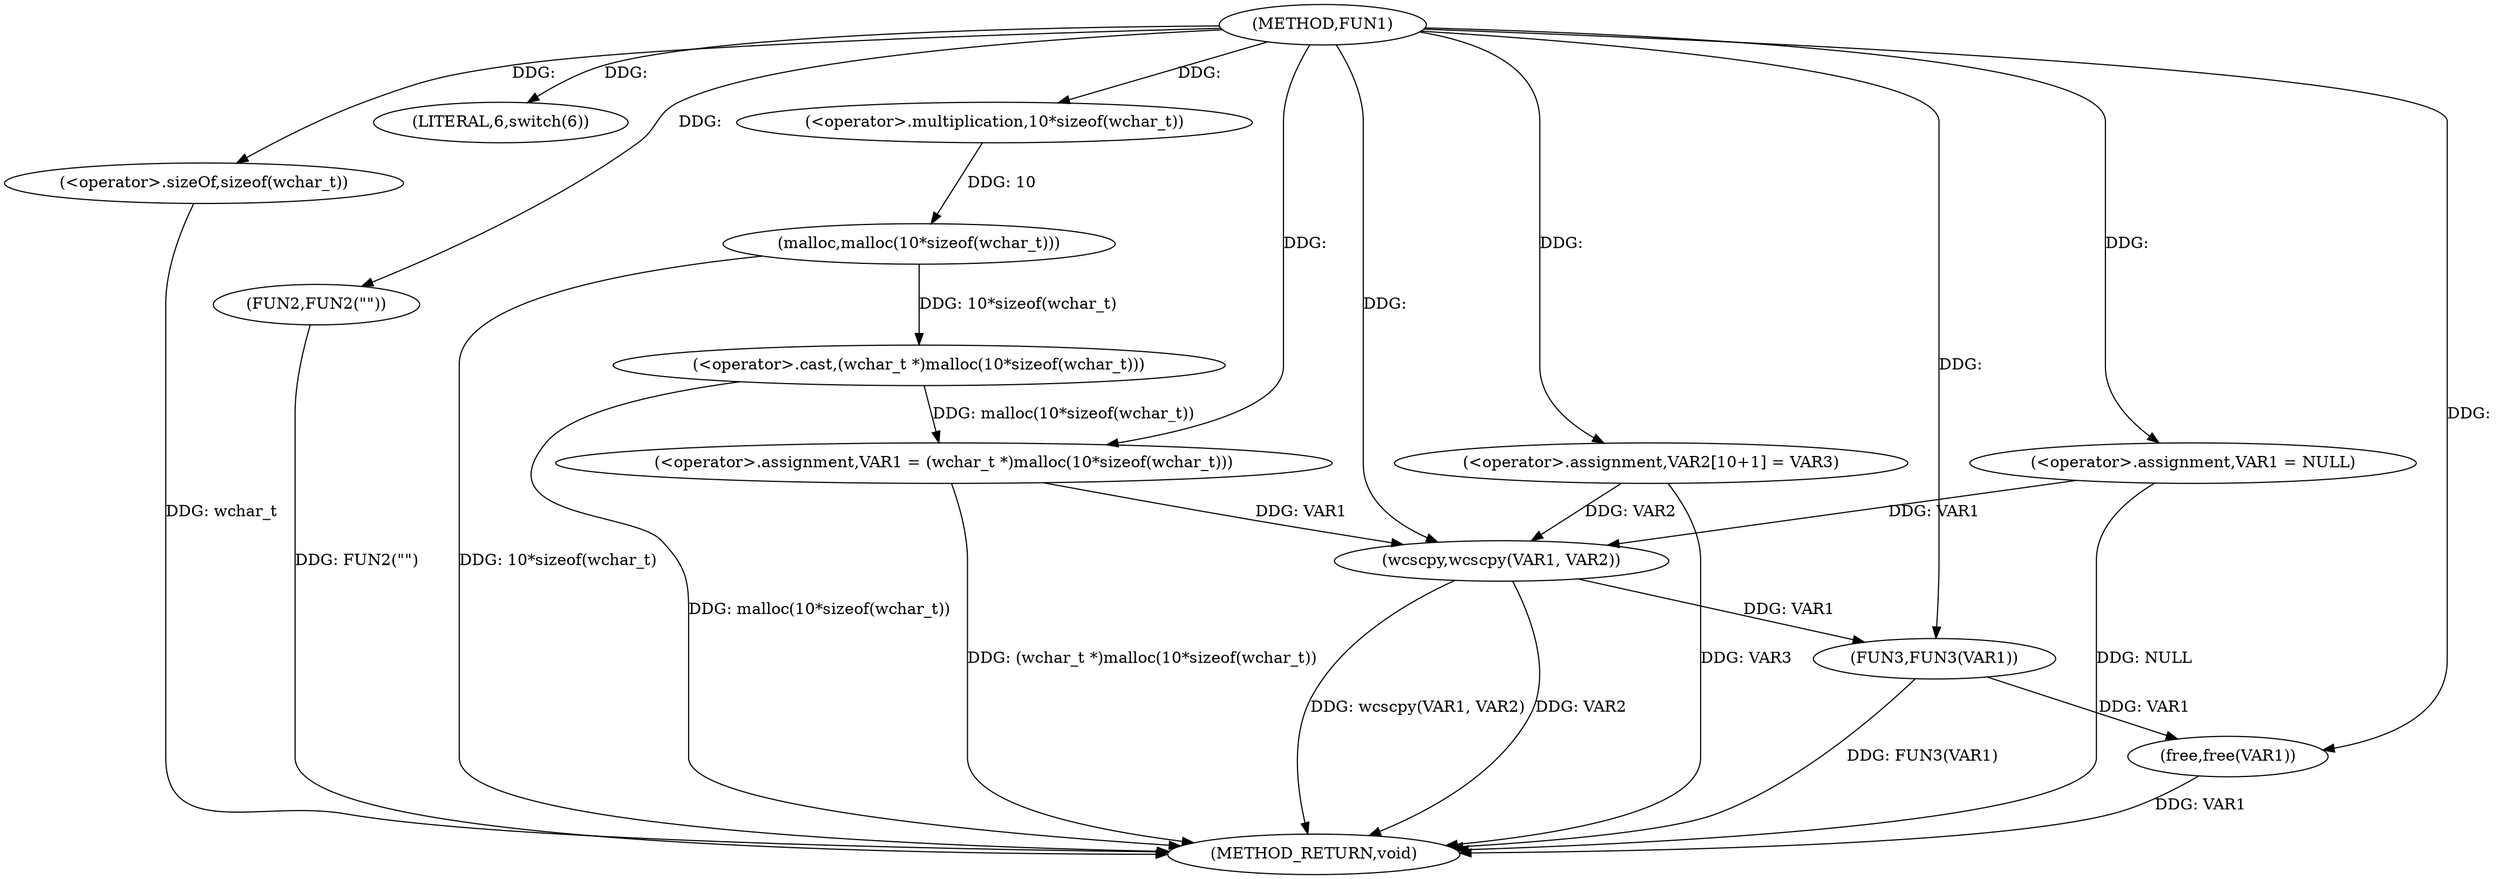 digraph FUN1 {  
"1000100" [label = "(METHOD,FUN1)" ]
"1000136" [label = "(METHOD_RETURN,void)" ]
"1000103" [label = "(<operator>.assignment,VAR1 = NULL)" ]
"1000107" [label = "(LITERAL,6,switch(6))" ]
"1000110" [label = "(<operator>.assignment,VAR1 = (wchar_t *)malloc(10*sizeof(wchar_t)))" ]
"1000112" [label = "(<operator>.cast,(wchar_t *)malloc(10*sizeof(wchar_t)))" ]
"1000114" [label = "(malloc,malloc(10*sizeof(wchar_t)))" ]
"1000115" [label = "(<operator>.multiplication,10*sizeof(wchar_t))" ]
"1000117" [label = "(<operator>.sizeOf,sizeof(wchar_t))" ]
"1000121" [label = "(FUN2,FUN2(\"\"))" ]
"1000126" [label = "(<operator>.assignment,VAR2[10+1] = VAR3)" ]
"1000129" [label = "(wcscpy,wcscpy(VAR1, VAR2))" ]
"1000132" [label = "(FUN3,FUN3(VAR1))" ]
"1000134" [label = "(free,free(VAR1))" ]
  "1000103" -> "1000136"  [ label = "DDG: NULL"] 
  "1000112" -> "1000136"  [ label = "DDG: malloc(10*sizeof(wchar_t))"] 
  "1000132" -> "1000136"  [ label = "DDG: FUN3(VAR1)"] 
  "1000117" -> "1000136"  [ label = "DDG: wchar_t"] 
  "1000110" -> "1000136"  [ label = "DDG: (wchar_t *)malloc(10*sizeof(wchar_t))"] 
  "1000126" -> "1000136"  [ label = "DDG: VAR3"] 
  "1000129" -> "1000136"  [ label = "DDG: VAR2"] 
  "1000129" -> "1000136"  [ label = "DDG: wcscpy(VAR1, VAR2)"] 
  "1000114" -> "1000136"  [ label = "DDG: 10*sizeof(wchar_t)"] 
  "1000121" -> "1000136"  [ label = "DDG: FUN2(\"\")"] 
  "1000134" -> "1000136"  [ label = "DDG: VAR1"] 
  "1000100" -> "1000103"  [ label = "DDG: "] 
  "1000100" -> "1000107"  [ label = "DDG: "] 
  "1000112" -> "1000110"  [ label = "DDG: malloc(10*sizeof(wchar_t))"] 
  "1000100" -> "1000110"  [ label = "DDG: "] 
  "1000114" -> "1000112"  [ label = "DDG: 10*sizeof(wchar_t)"] 
  "1000115" -> "1000114"  [ label = "DDG: 10"] 
  "1000100" -> "1000115"  [ label = "DDG: "] 
  "1000100" -> "1000117"  [ label = "DDG: "] 
  "1000100" -> "1000121"  [ label = "DDG: "] 
  "1000100" -> "1000126"  [ label = "DDG: "] 
  "1000103" -> "1000129"  [ label = "DDG: VAR1"] 
  "1000110" -> "1000129"  [ label = "DDG: VAR1"] 
  "1000100" -> "1000129"  [ label = "DDG: "] 
  "1000126" -> "1000129"  [ label = "DDG: VAR2"] 
  "1000129" -> "1000132"  [ label = "DDG: VAR1"] 
  "1000100" -> "1000132"  [ label = "DDG: "] 
  "1000132" -> "1000134"  [ label = "DDG: VAR1"] 
  "1000100" -> "1000134"  [ label = "DDG: "] 
}
